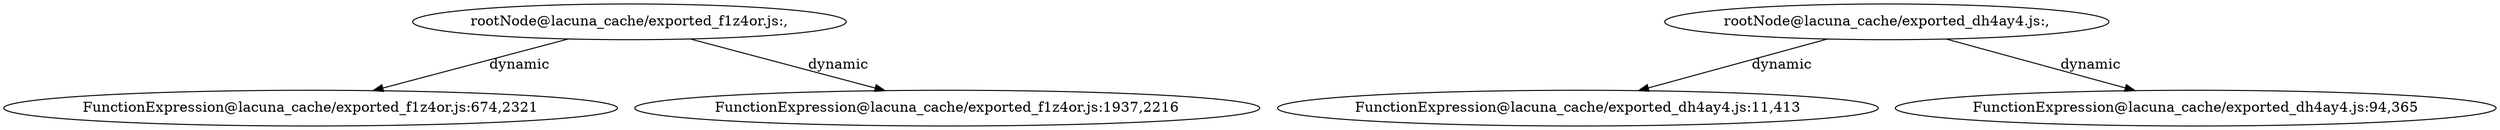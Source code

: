 digraph lacunaCG {
 "rootNode@lacuna_cache/exported_f1z4or.js:," -> "FunctionExpression@lacuna_cache/exported_f1z4or.js:674,2321" [label="dynamic" ];
 "rootNode@lacuna_cache/exported_f1z4or.js:," -> "FunctionExpression@lacuna_cache/exported_f1z4or.js:1937,2216" [label="dynamic" ];
 "rootNode@lacuna_cache/exported_dh4ay4.js:," -> "FunctionExpression@lacuna_cache/exported_dh4ay4.js:11,413" [label="dynamic" ];
 "rootNode@lacuna_cache/exported_dh4ay4.js:," -> "FunctionExpression@lacuna_cache/exported_dh4ay4.js:94,365" [label="dynamic" ];
 }